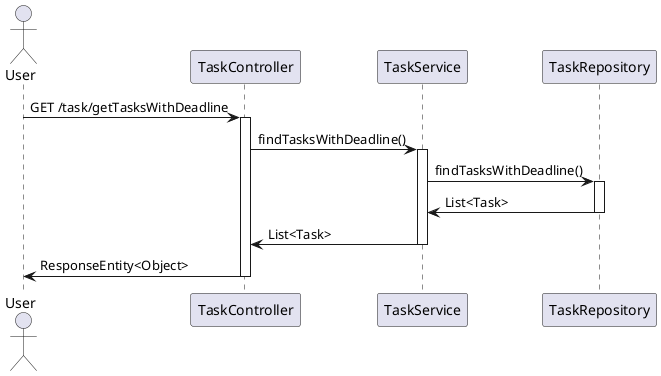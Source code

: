 @startuml
actor User
User -> TaskController: GET /task/getTasksWithDeadline
activate TaskController
TaskController -> TaskService: findTasksWithDeadline()
activate TaskService
TaskService -> TaskRepository: findTasksWithDeadline()
activate TaskRepository
TaskRepository -> TaskService: List<Task>
deactivate TaskRepository
TaskService -> TaskController: List<Task>
deactivate TaskService
TaskController -> User: ResponseEntity<Object>
deactivate TaskController
@enduml
